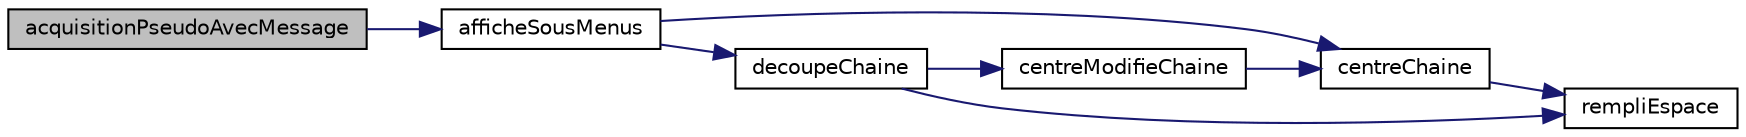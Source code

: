 digraph "acquisitionPseudoAvecMessage"
{
 // LATEX_PDF_SIZE
  edge [fontname="Helvetica",fontsize="10",labelfontname="Helvetica",labelfontsize="10"];
  node [fontname="Helvetica",fontsize="10",shape=record];
  rankdir="LR";
  Node1 [label="acquisitionPseudoAvecMessage",height=0.2,width=0.4,color="black", fillcolor="grey75", style="filled", fontcolor="black",tooltip="acquisition d'un pseudo saisi par l'utilisateur avec message d'erreur"];
  Node1 -> Node2 [color="midnightblue",fontsize="10",style="solid"];
  Node2 [label="afficheSousMenus",height=0.2,width=0.4,color="black", fillcolor="white", style="filled",URL="$affichage_8c.html#a77a2c701d655e817f1fe4c56c883af3f",tooltip="affiche les différents sous menus"];
  Node2 -> Node3 [color="midnightblue",fontsize="10",style="solid"];
  Node3 [label="centreChaine",height=0.2,width=0.4,color="black", fillcolor="white", style="filled",URL="$formatage_chaine_8c.html#ae9b1a537c2b31ecd1400d3644bb180af",tooltip="transphorme une chaine de caractère de longeur inconue en une chaine de caratère fixé de tel sorte qu..."];
  Node3 -> Node4 [color="midnightblue",fontsize="10",style="solid"];
  Node4 [label="rempliEspace",height=0.2,width=0.4,color="black", fillcolor="white", style="filled",URL="$formatage_chaine_8c.html#acbb12af7b4e8b15a8d366abae8fe5ca3",tooltip="rempli une chaine de caractère de nbEspace caractère espace ' '"];
  Node2 -> Node5 [color="midnightblue",fontsize="10",style="solid"];
  Node5 [label="decoupeChaine",height=0.2,width=0.4,color="black", fillcolor="white", style="filled",URL="$formatage_chaine_8c.html#ad598bad9520e1d05637504cf2890a947",tooltip="fontion qui permet de découper une chaine de caracère en plusieur chaine de taille fixée en coupant s..."];
  Node5 -> Node6 [color="midnightblue",fontsize="10",style="solid"];
  Node6 [label="centreModifieChaine",height=0.2,width=0.4,color="black", fillcolor="white", style="filled",URL="$formatage_chaine_8c.html#a3a016c722803925f63f13d6218d6d1de",tooltip="transforme une chaine de cararactère en sa vertion centrée"];
  Node6 -> Node3 [color="midnightblue",fontsize="10",style="solid"];
  Node5 -> Node4 [color="midnightblue",fontsize="10",style="solid"];
}
